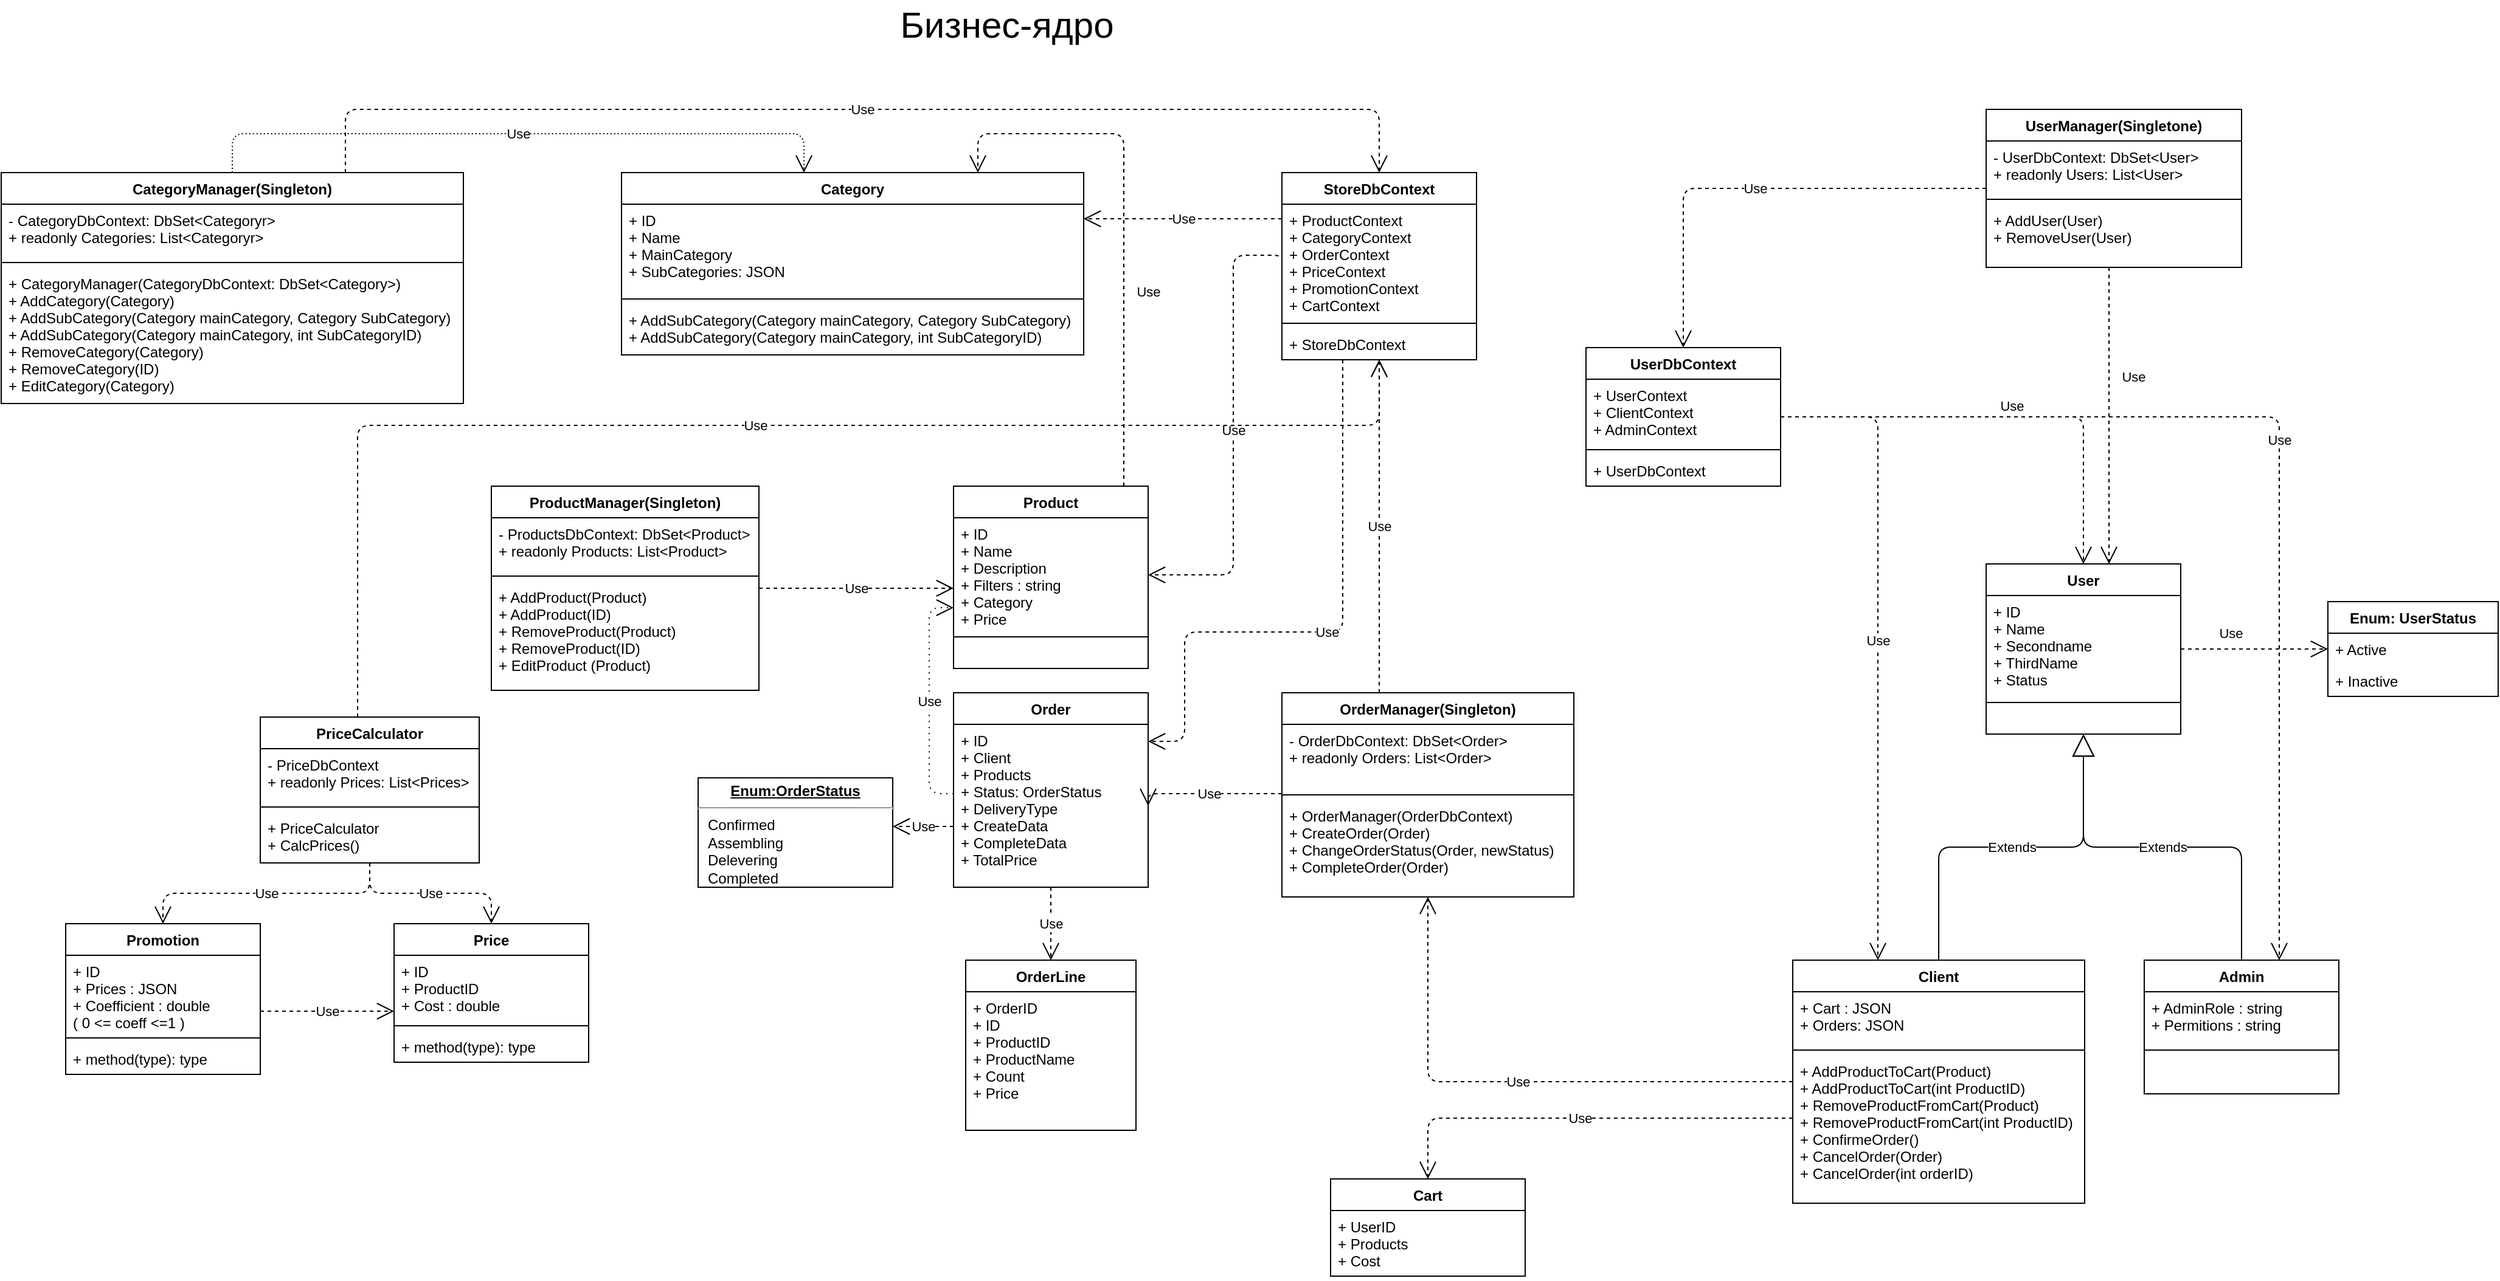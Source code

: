 <mxfile version="14.1.1" type="github">
  <diagram id="ccfgcRXVULgk-GNFtkvl" name="Page-1">
    <mxGraphModel dx="2208" dy="795" grid="1" gridSize="10" guides="1" tooltips="1" connect="1" arrows="1" fold="1" page="1" pageScale="1" pageWidth="827" pageHeight="1169" math="0" shadow="0">
      <root>
        <mxCell id="0" />
        <mxCell id="1" parent="0" />
        <mxCell id="kHuiuL-wWrQqQt3O9cBC-5" value="Enum: UserStatus" style="swimlane;fontStyle=1;childLayout=stackLayout;horizontal=1;startSize=26;fillColor=none;horizontalStack=0;resizeParent=1;resizeParentMax=0;resizeLast=0;collapsible=1;marginBottom=0;" parent="1" vertex="1">
          <mxGeometry x="1500" y="535" width="140" height="78" as="geometry" />
        </mxCell>
        <mxCell id="kHuiuL-wWrQqQt3O9cBC-6" value="+ Active" style="text;strokeColor=none;fillColor=none;align=left;verticalAlign=top;spacingLeft=4;spacingRight=4;overflow=hidden;rotatable=0;points=[[0,0.5],[1,0.5]];portConstraint=eastwest;" parent="kHuiuL-wWrQqQt3O9cBC-5" vertex="1">
          <mxGeometry y="26" width="140" height="26" as="geometry" />
        </mxCell>
        <mxCell id="kHuiuL-wWrQqQt3O9cBC-7" value="+ Inactive" style="text;strokeColor=none;fillColor=none;align=left;verticalAlign=top;spacingLeft=4;spacingRight=4;overflow=hidden;rotatable=0;points=[[0,0.5],[1,0.5]];portConstraint=eastwest;" parent="kHuiuL-wWrQqQt3O9cBC-5" vertex="1">
          <mxGeometry y="52" width="140" height="26" as="geometry" />
        </mxCell>
        <mxCell id="t8-AK38QEtl_F5lhsWh6-1" value="Product" style="swimlane;fontStyle=1;align=center;verticalAlign=top;childLayout=stackLayout;horizontal=1;startSize=26;horizontalStack=0;resizeParent=1;resizeParentMax=0;resizeLast=0;collapsible=1;marginBottom=0;" parent="1" vertex="1">
          <mxGeometry x="370" y="440" width="160" height="150" as="geometry" />
        </mxCell>
        <mxCell id="t8-AK38QEtl_F5lhsWh6-2" value="+ ID&#xa;+ Name&#xa;+ Description&#xa;+ Filters : string&#xa;+ Category&#xa;+ Price" style="text;strokeColor=none;fillColor=none;align=left;verticalAlign=top;spacingLeft=4;spacingRight=4;overflow=hidden;rotatable=0;points=[[0,0.5],[1,0.5]];portConstraint=eastwest;" parent="t8-AK38QEtl_F5lhsWh6-1" vertex="1">
          <mxGeometry y="26" width="160" height="94" as="geometry" />
        </mxCell>
        <mxCell id="t8-AK38QEtl_F5lhsWh6-3" value="" style="line;strokeWidth=1;fillColor=none;align=left;verticalAlign=middle;spacingTop=-1;spacingLeft=3;spacingRight=3;rotatable=0;labelPosition=right;points=[];portConstraint=eastwest;" parent="t8-AK38QEtl_F5lhsWh6-1" vertex="1">
          <mxGeometry y="120" width="160" height="8" as="geometry" />
        </mxCell>
        <mxCell id="t8-AK38QEtl_F5lhsWh6-4" value=" " style="text;strokeColor=none;fillColor=none;align=left;verticalAlign=top;spacingLeft=4;spacingRight=4;overflow=hidden;rotatable=0;points=[[0,0.5],[1,0.5]];portConstraint=eastwest;" parent="t8-AK38QEtl_F5lhsWh6-1" vertex="1">
          <mxGeometry y="128" width="160" height="22" as="geometry" />
        </mxCell>
        <mxCell id="xCEp696OU6FZXGWBjgtu-13" value="Category" style="swimlane;fontStyle=1;align=center;verticalAlign=top;childLayout=stackLayout;horizontal=1;startSize=26;horizontalStack=0;resizeParent=1;resizeParentMax=0;resizeLast=0;collapsible=1;marginBottom=0;" parent="1" vertex="1">
          <mxGeometry x="97" y="182" width="380" height="150" as="geometry" />
        </mxCell>
        <mxCell id="xCEp696OU6FZXGWBjgtu-14" value="+ ID&#xa;+ Name&#xa;+ MainCategory&#xa;+ SubCategories: JSON" style="text;strokeColor=none;fillColor=none;align=left;verticalAlign=top;spacingLeft=4;spacingRight=4;overflow=hidden;rotatable=0;points=[[0,0.5],[1,0.5]];portConstraint=eastwest;" parent="xCEp696OU6FZXGWBjgtu-13" vertex="1">
          <mxGeometry y="26" width="380" height="74" as="geometry" />
        </mxCell>
        <mxCell id="xCEp696OU6FZXGWBjgtu-15" value="" style="line;strokeWidth=1;fillColor=none;align=left;verticalAlign=middle;spacingTop=-1;spacingLeft=3;spacingRight=3;rotatable=0;labelPosition=right;points=[];portConstraint=eastwest;" parent="xCEp696OU6FZXGWBjgtu-13" vertex="1">
          <mxGeometry y="100" width="380" height="8" as="geometry" />
        </mxCell>
        <mxCell id="xCEp696OU6FZXGWBjgtu-16" value="+ AddSubCategory(Category mainCategory, Category SubCategory)&#xa;+ AddSubCategory(Category mainCategory, int SubCategoryID)" style="text;strokeColor=none;fillColor=none;align=left;verticalAlign=top;spacingLeft=4;spacingRight=4;overflow=hidden;rotatable=0;points=[[0,0.5],[1,0.5]];portConstraint=eastwest;" parent="xCEp696OU6FZXGWBjgtu-13" vertex="1">
          <mxGeometry y="108" width="380" height="42" as="geometry" />
        </mxCell>
        <mxCell id="Ko4EwIO6dEaTH60689tN-1" value="StoreDbContext" style="swimlane;fontStyle=1;align=center;verticalAlign=top;childLayout=stackLayout;horizontal=1;startSize=26;horizontalStack=0;resizeParent=1;resizeParentMax=0;resizeLast=0;collapsible=1;marginBottom=0;" parent="1" vertex="1">
          <mxGeometry x="640" y="182" width="160" height="154" as="geometry" />
        </mxCell>
        <mxCell id="Ko4EwIO6dEaTH60689tN-2" value="+ ProductContext&#xa;+ CategoryContext&#xa;+ OrderContext&#xa;+ PriceContext&#xa;+ PromotionContext&#xa;+ CartContext" style="text;strokeColor=none;fillColor=none;align=left;verticalAlign=top;spacingLeft=4;spacingRight=4;overflow=hidden;rotatable=0;points=[[0,0.5],[1,0.5]];portConstraint=eastwest;" parent="Ko4EwIO6dEaTH60689tN-1" vertex="1">
          <mxGeometry y="26" width="160" height="94" as="geometry" />
        </mxCell>
        <mxCell id="Ko4EwIO6dEaTH60689tN-3" value="" style="line;strokeWidth=1;fillColor=none;align=left;verticalAlign=middle;spacingTop=-1;spacingLeft=3;spacingRight=3;rotatable=0;labelPosition=right;points=[];portConstraint=eastwest;" parent="Ko4EwIO6dEaTH60689tN-1" vertex="1">
          <mxGeometry y="120" width="160" height="8" as="geometry" />
        </mxCell>
        <mxCell id="Ko4EwIO6dEaTH60689tN-4" value="+ StoreDbContext" style="text;strokeColor=none;fillColor=none;align=left;verticalAlign=top;spacingLeft=4;spacingRight=4;overflow=hidden;rotatable=0;points=[[0,0.5],[1,0.5]];portConstraint=eastwest;" parent="Ko4EwIO6dEaTH60689tN-1" vertex="1">
          <mxGeometry y="128" width="160" height="26" as="geometry" />
        </mxCell>
        <mxCell id="Ko4EwIO6dEaTH60689tN-9" value="User" style="swimlane;fontStyle=1;align=center;verticalAlign=top;childLayout=stackLayout;horizontal=1;startSize=26;horizontalStack=0;resizeParent=1;resizeParentMax=0;resizeLast=0;collapsible=1;marginBottom=0;" parent="1" vertex="1">
          <mxGeometry x="1219" y="504" width="160" height="140" as="geometry" />
        </mxCell>
        <mxCell id="Ko4EwIO6dEaTH60689tN-10" value="+ ID&#xa;+ Name&#xa;+ Secondname&#xa;+ ThirdName&#xa;+ Status" style="text;strokeColor=none;fillColor=none;align=left;verticalAlign=top;spacingLeft=4;spacingRight=4;overflow=hidden;rotatable=0;points=[[0,0.5],[1,0.5]];portConstraint=eastwest;" parent="Ko4EwIO6dEaTH60689tN-9" vertex="1">
          <mxGeometry y="26" width="160" height="84" as="geometry" />
        </mxCell>
        <mxCell id="Ko4EwIO6dEaTH60689tN-11" value="" style="line;strokeWidth=1;fillColor=none;align=left;verticalAlign=middle;spacingTop=-1;spacingLeft=3;spacingRight=3;rotatable=0;labelPosition=right;points=[];portConstraint=eastwest;" parent="Ko4EwIO6dEaTH60689tN-9" vertex="1">
          <mxGeometry y="110" width="160" height="8" as="geometry" />
        </mxCell>
        <mxCell id="Ko4EwIO6dEaTH60689tN-12" value=" " style="text;strokeColor=none;fillColor=none;align=left;verticalAlign=top;spacingLeft=4;spacingRight=4;overflow=hidden;rotatable=0;points=[[0,0.5],[1,0.5]];portConstraint=eastwest;" parent="Ko4EwIO6dEaTH60689tN-9" vertex="1">
          <mxGeometry y="118" width="160" height="22" as="geometry" />
        </mxCell>
        <mxCell id="Ko4EwIO6dEaTH60689tN-13" value="Client" style="swimlane;fontStyle=1;align=center;verticalAlign=top;childLayout=stackLayout;horizontal=1;startSize=26;horizontalStack=0;resizeParent=1;resizeParentMax=0;resizeLast=0;collapsible=1;marginBottom=0;" parent="1" vertex="1">
          <mxGeometry x="1060" y="830" width="240" height="200" as="geometry" />
        </mxCell>
        <mxCell id="Ko4EwIO6dEaTH60689tN-14" value="+ Cart : JSON&#xa;+ Orders: JSON" style="text;strokeColor=none;fillColor=none;align=left;verticalAlign=top;spacingLeft=4;spacingRight=4;overflow=hidden;rotatable=0;points=[[0,0.5],[1,0.5]];portConstraint=eastwest;" parent="Ko4EwIO6dEaTH60689tN-13" vertex="1">
          <mxGeometry y="26" width="240" height="44" as="geometry" />
        </mxCell>
        <mxCell id="Ko4EwIO6dEaTH60689tN-15" value="" style="line;strokeWidth=1;fillColor=none;align=left;verticalAlign=middle;spacingTop=-1;spacingLeft=3;spacingRight=3;rotatable=0;labelPosition=right;points=[];portConstraint=eastwest;" parent="Ko4EwIO6dEaTH60689tN-13" vertex="1">
          <mxGeometry y="70" width="240" height="8" as="geometry" />
        </mxCell>
        <mxCell id="Ko4EwIO6dEaTH60689tN-16" value="+ AddProductToCart(Product)&#xa;+ AddProductToCart(int ProductID)&#xa;+ RemoveProductFromCart(Product)&#xa;+ RemoveProductFromCart(int ProductID)&#xa;+ ConfirmeOrder()&#xa;+ CancelOrder(Order)&#xa;+ CancelOrder(int orderID)" style="text;strokeColor=none;fillColor=none;align=left;verticalAlign=top;spacingLeft=4;spacingRight=4;overflow=hidden;rotatable=0;points=[[0,0.5],[1,0.5]];portConstraint=eastwest;" parent="Ko4EwIO6dEaTH60689tN-13" vertex="1">
          <mxGeometry y="78" width="240" height="122" as="geometry" />
        </mxCell>
        <mxCell id="Ko4EwIO6dEaTH60689tN-17" value="Admin" style="swimlane;fontStyle=1;align=center;verticalAlign=top;childLayout=stackLayout;horizontal=1;startSize=26;horizontalStack=0;resizeParent=1;resizeParentMax=0;resizeLast=0;collapsible=1;marginBottom=0;" parent="1" vertex="1">
          <mxGeometry x="1349" y="830" width="160" height="110" as="geometry" />
        </mxCell>
        <mxCell id="Ko4EwIO6dEaTH60689tN-18" value="+ AdminRole : string&#xa;+ Permitions : string" style="text;strokeColor=none;fillColor=none;align=left;verticalAlign=top;spacingLeft=4;spacingRight=4;overflow=hidden;rotatable=0;points=[[0,0.5],[1,0.5]];portConstraint=eastwest;" parent="Ko4EwIO6dEaTH60689tN-17" vertex="1">
          <mxGeometry y="26" width="160" height="44" as="geometry" />
        </mxCell>
        <mxCell id="Ko4EwIO6dEaTH60689tN-19" value="" style="line;strokeWidth=1;fillColor=none;align=left;verticalAlign=middle;spacingTop=-1;spacingLeft=3;spacingRight=3;rotatable=0;labelPosition=right;points=[];portConstraint=eastwest;" parent="Ko4EwIO6dEaTH60689tN-17" vertex="1">
          <mxGeometry y="70" width="160" height="8" as="geometry" />
        </mxCell>
        <mxCell id="Ko4EwIO6dEaTH60689tN-20" value=" " style="text;strokeColor=none;fillColor=none;align=left;verticalAlign=top;spacingLeft=4;spacingRight=4;overflow=hidden;rotatable=0;points=[[0,0.5],[1,0.5]];portConstraint=eastwest;" parent="Ko4EwIO6dEaTH60689tN-17" vertex="1">
          <mxGeometry y="78" width="160" height="32" as="geometry" />
        </mxCell>
        <mxCell id="Ko4EwIO6dEaTH60689tN-21" value="Extends" style="endArrow=block;endSize=16;endFill=0;html=1;edgeStyle=orthogonalEdgeStyle;" parent="1" source="Ko4EwIO6dEaTH60689tN-13" target="Ko4EwIO6dEaTH60689tN-9" edge="1">
          <mxGeometry width="160" relative="1" as="geometry">
            <mxPoint x="819" y="797" as="sourcePoint" />
            <mxPoint x="1299" y="687" as="targetPoint" />
          </mxGeometry>
        </mxCell>
        <mxCell id="Ko4EwIO6dEaTH60689tN-22" value="Extends" style="endArrow=block;endSize=16;endFill=0;html=1;edgeStyle=orthogonalEdgeStyle;" parent="1" source="Ko4EwIO6dEaTH60689tN-17" target="Ko4EwIO6dEaTH60689tN-9" edge="1">
          <mxGeometry width="160" relative="1" as="geometry">
            <mxPoint x="1339" y="687" as="sourcePoint" />
            <mxPoint x="1499" y="687" as="targetPoint" />
          </mxGeometry>
        </mxCell>
        <mxCell id="Ko4EwIO6dEaTH60689tN-31" value="Order" style="swimlane;fontStyle=1;align=center;verticalAlign=top;childLayout=stackLayout;horizontal=1;startSize=26;horizontalStack=0;resizeParent=1;resizeParentMax=0;resizeLast=0;collapsible=1;marginBottom=0;" parent="1" vertex="1">
          <mxGeometry x="370" y="610" width="160" height="160" as="geometry" />
        </mxCell>
        <mxCell id="Ko4EwIO6dEaTH60689tN-32" value="+ ID&#xa;+ Client&#xa;+ Products&#xa;+ Status: OrderStatus&#xa;+ DeliveryType&#xa;+ CreateData&#xa;+ CompleteData&#xa;+ TotalPrice" style="text;strokeColor=none;fillColor=none;align=left;verticalAlign=top;spacingLeft=4;spacingRight=4;overflow=hidden;rotatable=0;points=[[0,0.5],[1,0.5]];portConstraint=eastwest;" parent="Ko4EwIO6dEaTH60689tN-31" vertex="1">
          <mxGeometry y="26" width="160" height="134" as="geometry" />
        </mxCell>
        <mxCell id="5tQaKlca7w6gPAvnw7rY-1" value="&lt;p style=&quot;margin: 0px ; margin-top: 4px ; text-align: center ; text-decoration: underline&quot;&gt;&lt;b&gt;Enum:OrderStatus&lt;/b&gt;&lt;/p&gt;&lt;hr&gt;&lt;p style=&quot;margin: 0px ; margin-left: 8px&quot;&gt;Confirmed&lt;br&gt;Assembling&lt;/p&gt;&lt;p style=&quot;margin: 0px ; margin-left: 8px&quot;&gt;Delevering&lt;/p&gt;&lt;p style=&quot;margin: 0px ; margin-left: 8px&quot;&gt;Completed&lt;/p&gt;" style="verticalAlign=top;align=left;overflow=fill;fontSize=12;fontFamily=Helvetica;html=1;" parent="1" vertex="1">
          <mxGeometry x="160" y="680" width="160" height="90" as="geometry" />
        </mxCell>
        <mxCell id="5tQaKlca7w6gPAvnw7rY-4" value="OrderManager(Singleton)" style="swimlane;fontStyle=1;align=center;verticalAlign=top;childLayout=stackLayout;horizontal=1;startSize=26;horizontalStack=0;resizeParent=1;resizeParentMax=0;resizeLast=0;collapsible=1;marginBottom=0;" parent="1" vertex="1">
          <mxGeometry x="640" y="610" width="240" height="168" as="geometry" />
        </mxCell>
        <mxCell id="5tQaKlca7w6gPAvnw7rY-5" value="- OrderDbContext: DbSet&lt;Order&gt;&#xa;+ readonly Orders: List&lt;Order&gt;" style="text;strokeColor=none;fillColor=none;align=left;verticalAlign=top;spacingLeft=4;spacingRight=4;overflow=hidden;rotatable=0;points=[[0,0.5],[1,0.5]];portConstraint=eastwest;" parent="5tQaKlca7w6gPAvnw7rY-4" vertex="1">
          <mxGeometry y="26" width="240" height="54" as="geometry" />
        </mxCell>
        <mxCell id="5tQaKlca7w6gPAvnw7rY-6" value="" style="line;strokeWidth=1;fillColor=none;align=left;verticalAlign=middle;spacingTop=-1;spacingLeft=3;spacingRight=3;rotatable=0;labelPosition=right;points=[];portConstraint=eastwest;" parent="5tQaKlca7w6gPAvnw7rY-4" vertex="1">
          <mxGeometry y="80" width="240" height="8" as="geometry" />
        </mxCell>
        <mxCell id="5tQaKlca7w6gPAvnw7rY-7" value="+ OrderManager(OrderDbContext)&#xa;+ CreateOrder(Order)&#xa;+ ChangeOrderStatus(Order, newStatus)&#xa;+ CompleteOrder(Order)" style="text;strokeColor=none;fillColor=none;align=left;verticalAlign=top;spacingLeft=4;spacingRight=4;overflow=hidden;rotatable=0;points=[[0,0.5],[1,0.5]];portConstraint=eastwest;" parent="5tQaKlca7w6gPAvnw7rY-4" vertex="1">
          <mxGeometry y="88" width="240" height="80" as="geometry" />
        </mxCell>
        <mxCell id="5tQaKlca7w6gPAvnw7rY-8" value="Use" style="endArrow=open;endSize=12;dashed=1;html=1;edgeStyle=orthogonalEdgeStyle;" parent="1" source="Ko4EwIO6dEaTH60689tN-31" target="5tQaKlca7w6gPAvnw7rY-1" edge="1">
          <mxGeometry width="160" relative="1" as="geometry">
            <mxPoint x="220" y="830" as="sourcePoint" />
            <mxPoint x="380" y="830" as="targetPoint" />
            <Array as="points">
              <mxPoint x="360" y="720" />
              <mxPoint x="360" y="720" />
            </Array>
          </mxGeometry>
        </mxCell>
        <mxCell id="5tQaKlca7w6gPAvnw7rY-9" value="Use" style="endArrow=open;endSize=12;dashed=1;html=1;exitX=0;exitY=0.5;exitDx=0;exitDy=0;edgeStyle=orthogonalEdgeStyle;" parent="1" source="Ko4EwIO6dEaTH60689tN-2" target="t8-AK38QEtl_F5lhsWh6-1" edge="1">
          <mxGeometry width="160" relative="1" as="geometry">
            <mxPoint x="800" y="430" as="sourcePoint" />
            <mxPoint x="640" y="430" as="targetPoint" />
            <Array as="points">
              <mxPoint x="640" y="250" />
              <mxPoint x="600" y="250" />
              <mxPoint x="600" y="513" />
            </Array>
          </mxGeometry>
        </mxCell>
        <mxCell id="5tQaKlca7w6gPAvnw7rY-10" value="Use" style="endArrow=open;endSize=12;dashed=1;html=1;edgeStyle=orthogonalEdgeStyle;" parent="1" source="Ko4EwIO6dEaTH60689tN-1" target="xCEp696OU6FZXGWBjgtu-13" edge="1">
          <mxGeometry width="160" relative="1" as="geometry">
            <mxPoint x="700" y="230" as="sourcePoint" />
            <mxPoint x="540" y="230" as="targetPoint" />
            <Array as="points">
              <mxPoint x="600" y="220" />
              <mxPoint x="600" y="220" />
            </Array>
          </mxGeometry>
        </mxCell>
        <mxCell id="5tQaKlca7w6gPAvnw7rY-12" value="Use" style="endArrow=open;endSize=12;dashed=1;html=1;entryX=1;entryY=0.5;entryDx=0;entryDy=0;edgeStyle=orthogonalEdgeStyle;" parent="1" source="5tQaKlca7w6gPAvnw7rY-4" target="Ko4EwIO6dEaTH60689tN-32" edge="1">
          <mxGeometry width="160" relative="1" as="geometry">
            <mxPoint x="500" y="820" as="sourcePoint" />
            <mxPoint x="660" y="820" as="targetPoint" />
            <Array as="points">
              <mxPoint x="610" y="693" />
              <mxPoint x="610" y="693" />
            </Array>
          </mxGeometry>
        </mxCell>
        <mxCell id="5tQaKlca7w6gPAvnw7rY-13" value="Use" style="endArrow=open;endSize=12;dashed=1;html=1;edgeStyle=orthogonalEdgeStyle;dashPattern=1 4;" parent="1" source="Ko4EwIO6dEaTH60689tN-31" target="t8-AK38QEtl_F5lhsWh6-1" edge="1">
          <mxGeometry width="160" relative="1" as="geometry">
            <mxPoint x="190" y="560" as="sourcePoint" />
            <mxPoint x="350" y="560" as="targetPoint" />
            <Array as="points">
              <mxPoint x="350" y="693" />
              <mxPoint x="350" y="540" />
            </Array>
          </mxGeometry>
        </mxCell>
        <mxCell id="5tQaKlca7w6gPAvnw7rY-14" value="Use" style="endArrow=open;endSize=12;dashed=1;html=1;edgeStyle=orthogonalEdgeStyle;" parent="1" source="t8-AK38QEtl_F5lhsWh6-1" target="xCEp696OU6FZXGWBjgtu-13" edge="1">
          <mxGeometry x="-0.276" y="-20" width="160" relative="1" as="geometry">
            <mxPoint x="200" y="280" as="sourcePoint" />
            <mxPoint x="360" y="280" as="targetPoint" />
            <Array as="points">
              <mxPoint x="510" y="150" />
              <mxPoint x="390" y="150" />
            </Array>
            <mxPoint as="offset" />
          </mxGeometry>
        </mxCell>
        <mxCell id="5tQaKlca7w6gPAvnw7rY-19" value="CategoryManager(Singleton)" style="swimlane;fontStyle=1;align=center;verticalAlign=top;childLayout=stackLayout;horizontal=1;startSize=26;horizontalStack=0;resizeParent=1;resizeParentMax=0;resizeLast=0;collapsible=1;marginBottom=0;" parent="1" vertex="1">
          <mxGeometry x="-413" y="182" width="380" height="190" as="geometry" />
        </mxCell>
        <mxCell id="5tQaKlca7w6gPAvnw7rY-20" value="- CategoryDbContext: DbSet&lt;Categoryr&gt;&#xa;+ readonly Categories: List&lt;Categoryr&gt;" style="text;strokeColor=none;fillColor=none;align=left;verticalAlign=top;spacingLeft=4;spacingRight=4;overflow=hidden;rotatable=0;points=[[0,0.5],[1,0.5]];portConstraint=eastwest;" parent="5tQaKlca7w6gPAvnw7rY-19" vertex="1">
          <mxGeometry y="26" width="380" height="44" as="geometry" />
        </mxCell>
        <mxCell id="5tQaKlca7w6gPAvnw7rY-21" value="" style="line;strokeWidth=1;fillColor=none;align=left;verticalAlign=middle;spacingTop=-1;spacingLeft=3;spacingRight=3;rotatable=0;labelPosition=right;points=[];portConstraint=eastwest;" parent="5tQaKlca7w6gPAvnw7rY-19" vertex="1">
          <mxGeometry y="70" width="380" height="8" as="geometry" />
        </mxCell>
        <mxCell id="5tQaKlca7w6gPAvnw7rY-22" value="+ CategoryManager(CategoryDbContext: DbSet&lt;Category&gt;)&#xa;+ AddCategory(Category)&#xa;+ AddSubCategory(Category mainCategory, Category SubCategory)&#xa;+ AddSubCategory(Category mainCategory, int SubCategoryID)&#xa;+ RemoveCategory(Category)&#xa;+ RemoveCategory(ID)&#xa;+ EditCategory(Category)" style="text;strokeColor=none;fillColor=none;align=left;verticalAlign=top;spacingLeft=4;spacingRight=4;overflow=hidden;rotatable=0;points=[[0,0.5],[1,0.5]];portConstraint=eastwest;" parent="5tQaKlca7w6gPAvnw7rY-19" vertex="1">
          <mxGeometry y="78" width="380" height="112" as="geometry" />
        </mxCell>
        <mxCell id="5tQaKlca7w6gPAvnw7rY-23" value="Use" style="endArrow=open;endSize=12;dashed=1;html=1;edgeStyle=orthogonalEdgeStyle;dashPattern=1 2;" parent="1" source="5tQaKlca7w6gPAvnw7rY-19" target="xCEp696OU6FZXGWBjgtu-13" edge="1">
          <mxGeometry width="160" relative="1" as="geometry">
            <mxPoint x="-63" y="390" as="sourcePoint" />
            <mxPoint x="97" y="390" as="targetPoint" />
            <Array as="points">
              <mxPoint x="-223" y="150" />
              <mxPoint x="247" y="150" />
            </Array>
          </mxGeometry>
        </mxCell>
        <mxCell id="di18Ko3ceT_mm56ivmTr-1" value="Use" style="endArrow=open;endSize=12;dashed=1;html=1;edgeStyle=orthogonalEdgeStyle;" parent="1" source="5tQaKlca7w6gPAvnw7rY-19" target="Ko4EwIO6dEaTH60689tN-1" edge="1">
          <mxGeometry width="160" relative="1" as="geometry">
            <mxPoint x="70" y="150" as="sourcePoint" />
            <mxPoint x="230" y="150" as="targetPoint" />
            <Array as="points">
              <mxPoint x="-130" y="130" />
              <mxPoint x="720" y="130" />
            </Array>
          </mxGeometry>
        </mxCell>
        <mxCell id="di18Ko3ceT_mm56ivmTr-2" value="Use" style="endArrow=open;endSize=12;dashed=1;html=1;edgeStyle=orthogonalEdgeStyle;" parent="1" source="5tQaKlca7w6gPAvnw7rY-4" target="Ko4EwIO6dEaTH60689tN-1" edge="1">
          <mxGeometry width="160" relative="1" as="geometry">
            <mxPoint x="700" y="450" as="sourcePoint" />
            <mxPoint x="860" y="450" as="targetPoint" />
            <Array as="points">
              <mxPoint x="720" y="460" />
              <mxPoint x="720" y="460" />
            </Array>
          </mxGeometry>
        </mxCell>
        <mxCell id="di18Ko3ceT_mm56ivmTr-4" value="UserDbContext" style="swimlane;fontStyle=1;align=center;verticalAlign=top;childLayout=stackLayout;horizontal=1;startSize=26;horizontalStack=0;resizeParent=1;resizeParentMax=0;resizeLast=0;collapsible=1;marginBottom=0;" parent="1" vertex="1">
          <mxGeometry x="890" y="326" width="160" height="114" as="geometry" />
        </mxCell>
        <mxCell id="di18Ko3ceT_mm56ivmTr-5" value="+ UserContext&#xa;+ ClientContext&#xa;+ AdminContext" style="text;strokeColor=none;fillColor=none;align=left;verticalAlign=top;spacingLeft=4;spacingRight=4;overflow=hidden;rotatable=0;points=[[0,0.5],[1,0.5]];portConstraint=eastwest;" parent="di18Ko3ceT_mm56ivmTr-4" vertex="1">
          <mxGeometry y="26" width="160" height="54" as="geometry" />
        </mxCell>
        <mxCell id="di18Ko3ceT_mm56ivmTr-6" value="" style="line;strokeWidth=1;fillColor=none;align=left;verticalAlign=middle;spacingTop=-1;spacingLeft=3;spacingRight=3;rotatable=0;labelPosition=right;points=[];portConstraint=eastwest;" parent="di18Ko3ceT_mm56ivmTr-4" vertex="1">
          <mxGeometry y="80" width="160" height="8" as="geometry" />
        </mxCell>
        <mxCell id="di18Ko3ceT_mm56ivmTr-7" value="+ UserDbContext" style="text;strokeColor=none;fillColor=none;align=left;verticalAlign=top;spacingLeft=4;spacingRight=4;overflow=hidden;rotatable=0;points=[[0,0.5],[1,0.5]];portConstraint=eastwest;" parent="di18Ko3ceT_mm56ivmTr-4" vertex="1">
          <mxGeometry y="88" width="160" height="26" as="geometry" />
        </mxCell>
        <mxCell id="di18Ko3ceT_mm56ivmTr-8" value="Use" style="endArrow=open;endSize=12;dashed=1;html=1;edgeStyle=orthogonalEdgeStyle;" parent="1" source="di18Ko3ceT_mm56ivmTr-4" target="Ko4EwIO6dEaTH60689tN-9" edge="1">
          <mxGeometry x="0.027" y="9" width="160" relative="1" as="geometry">
            <mxPoint x="1140" y="364" as="sourcePoint" />
            <mxPoint x="1300" y="364" as="targetPoint" />
            <mxPoint as="offset" />
          </mxGeometry>
        </mxCell>
        <mxCell id="di18Ko3ceT_mm56ivmTr-9" value="Use" style="endArrow=open;endSize=12;dashed=1;html=1;edgeStyle=orthogonalEdgeStyle;" parent="1" source="di18Ko3ceT_mm56ivmTr-4" target="Ko4EwIO6dEaTH60689tN-13" edge="1">
          <mxGeometry width="160" relative="1" as="geometry">
            <mxPoint x="1090" y="314" as="sourcePoint" />
            <mxPoint x="1250" y="314" as="targetPoint" />
            <Array as="points">
              <mxPoint x="1130" y="383" />
            </Array>
          </mxGeometry>
        </mxCell>
        <mxCell id="di18Ko3ceT_mm56ivmTr-10" value="Use" style="endArrow=open;endSize=12;dashed=1;html=1;edgeStyle=orthogonalEdgeStyle;" parent="1" source="di18Ko3ceT_mm56ivmTr-4" target="Ko4EwIO6dEaTH60689tN-17" edge="1">
          <mxGeometry width="160" relative="1" as="geometry">
            <mxPoint x="1220" y="314" as="sourcePoint" />
            <mxPoint x="1380" y="314" as="targetPoint" />
            <Array as="points">
              <mxPoint x="1460" y="383" />
            </Array>
          </mxGeometry>
        </mxCell>
        <mxCell id="iYX8lyc7WyCDEi4z0gU_-3" value="Price" style="swimlane;fontStyle=1;align=center;verticalAlign=top;childLayout=stackLayout;horizontal=1;startSize=26;horizontalStack=0;resizeParent=1;resizeParentMax=0;resizeLast=0;collapsible=1;marginBottom=0;" parent="1" vertex="1">
          <mxGeometry x="-90" y="800" width="160" height="114" as="geometry" />
        </mxCell>
        <mxCell id="iYX8lyc7WyCDEi4z0gU_-4" value="+ ID&#xa;+ ProductID&#xa;+ Cost : double" style="text;strokeColor=none;fillColor=none;align=left;verticalAlign=top;spacingLeft=4;spacingRight=4;overflow=hidden;rotatable=0;points=[[0,0.5],[1,0.5]];portConstraint=eastwest;" parent="iYX8lyc7WyCDEi4z0gU_-3" vertex="1">
          <mxGeometry y="26" width="160" height="54" as="geometry" />
        </mxCell>
        <mxCell id="iYX8lyc7WyCDEi4z0gU_-5" value="" style="line;strokeWidth=1;fillColor=none;align=left;verticalAlign=middle;spacingTop=-1;spacingLeft=3;spacingRight=3;rotatable=0;labelPosition=right;points=[];portConstraint=eastwest;" parent="iYX8lyc7WyCDEi4z0gU_-3" vertex="1">
          <mxGeometry y="80" width="160" height="8" as="geometry" />
        </mxCell>
        <mxCell id="iYX8lyc7WyCDEi4z0gU_-6" value="+ method(type): type" style="text;strokeColor=none;fillColor=none;align=left;verticalAlign=top;spacingLeft=4;spacingRight=4;overflow=hidden;rotatable=0;points=[[0,0.5],[1,0.5]];portConstraint=eastwest;" parent="iYX8lyc7WyCDEi4z0gU_-3" vertex="1">
          <mxGeometry y="88" width="160" height="26" as="geometry" />
        </mxCell>
        <mxCell id="iYX8lyc7WyCDEi4z0gU_-7" value="Promotion" style="swimlane;fontStyle=1;align=center;verticalAlign=top;childLayout=stackLayout;horizontal=1;startSize=26;horizontalStack=0;resizeParent=1;resizeParentMax=0;resizeLast=0;collapsible=1;marginBottom=0;" parent="1" vertex="1">
          <mxGeometry x="-360" y="800" width="160" height="124" as="geometry" />
        </mxCell>
        <mxCell id="iYX8lyc7WyCDEi4z0gU_-8" value="+ ID&#xa;+ Prices : JSON&#xa;+ Coefficient : double &#xa;( 0 &lt;= coeff &lt;=1 )" style="text;strokeColor=none;fillColor=none;align=left;verticalAlign=top;spacingLeft=4;spacingRight=4;overflow=hidden;rotatable=0;points=[[0,0.5],[1,0.5]];portConstraint=eastwest;" parent="iYX8lyc7WyCDEi4z0gU_-7" vertex="1">
          <mxGeometry y="26" width="160" height="64" as="geometry" />
        </mxCell>
        <mxCell id="iYX8lyc7WyCDEi4z0gU_-9" value="" style="line;strokeWidth=1;fillColor=none;align=left;verticalAlign=middle;spacingTop=-1;spacingLeft=3;spacingRight=3;rotatable=0;labelPosition=right;points=[];portConstraint=eastwest;" parent="iYX8lyc7WyCDEi4z0gU_-7" vertex="1">
          <mxGeometry y="90" width="160" height="8" as="geometry" />
        </mxCell>
        <mxCell id="iYX8lyc7WyCDEi4z0gU_-10" value="+ method(type): type" style="text;strokeColor=none;fillColor=none;align=left;verticalAlign=top;spacingLeft=4;spacingRight=4;overflow=hidden;rotatable=0;points=[[0,0.5],[1,0.5]];portConstraint=eastwest;" parent="iYX8lyc7WyCDEi4z0gU_-7" vertex="1">
          <mxGeometry y="98" width="160" height="26" as="geometry" />
        </mxCell>
        <mxCell id="iYX8lyc7WyCDEi4z0gU_-11" value="Use" style="endArrow=open;endSize=12;dashed=1;html=1;edgeStyle=orthogonalEdgeStyle;" parent="1" source="iYX8lyc7WyCDEi4z0gU_-7" target="iYX8lyc7WyCDEi4z0gU_-3" edge="1">
          <mxGeometry width="160" relative="1" as="geometry">
            <mxPoint x="-150" y="950" as="sourcePoint" />
            <mxPoint x="-170" y="690" as="targetPoint" />
            <Array as="points">
              <mxPoint x="-170" y="872" />
              <mxPoint x="-170" y="872" />
            </Array>
          </mxGeometry>
        </mxCell>
        <mxCell id="iYX8lyc7WyCDEi4z0gU_-12" value="PriceCalculator" style="swimlane;fontStyle=1;align=center;verticalAlign=top;childLayout=stackLayout;horizontal=1;startSize=26;horizontalStack=0;resizeParent=1;resizeParentMax=0;resizeLast=0;collapsible=1;marginBottom=0;" parent="1" vertex="1">
          <mxGeometry x="-200" y="630" width="180" height="120" as="geometry" />
        </mxCell>
        <mxCell id="iYX8lyc7WyCDEi4z0gU_-13" value="- PriceDbContext&#xa;+ readonly Prices: List&lt;Prices&gt;" style="text;strokeColor=none;fillColor=none;align=left;verticalAlign=top;spacingLeft=4;spacingRight=4;overflow=hidden;rotatable=0;points=[[0,0.5],[1,0.5]];portConstraint=eastwest;" parent="iYX8lyc7WyCDEi4z0gU_-12" vertex="1">
          <mxGeometry y="26" width="180" height="44" as="geometry" />
        </mxCell>
        <mxCell id="iYX8lyc7WyCDEi4z0gU_-14" value="" style="line;strokeWidth=1;fillColor=none;align=left;verticalAlign=middle;spacingTop=-1;spacingLeft=3;spacingRight=3;rotatable=0;labelPosition=right;points=[];portConstraint=eastwest;" parent="iYX8lyc7WyCDEi4z0gU_-12" vertex="1">
          <mxGeometry y="70" width="180" height="8" as="geometry" />
        </mxCell>
        <mxCell id="iYX8lyc7WyCDEi4z0gU_-15" value="+ PriceCalculator&#xa;+ CalcPrices()" style="text;strokeColor=none;fillColor=none;align=left;verticalAlign=top;spacingLeft=4;spacingRight=4;overflow=hidden;rotatable=0;points=[[0,0.5],[1,0.5]];portConstraint=eastwest;" parent="iYX8lyc7WyCDEi4z0gU_-12" vertex="1">
          <mxGeometry y="78" width="180" height="42" as="geometry" />
        </mxCell>
        <mxCell id="iYX8lyc7WyCDEi4z0gU_-16" value="Use" style="endArrow=open;endSize=12;dashed=1;html=1;edgeStyle=orthogonalEdgeStyle;" parent="1" source="iYX8lyc7WyCDEi4z0gU_-12" target="iYX8lyc7WyCDEi4z0gU_-3" edge="1">
          <mxGeometry width="160" relative="1" as="geometry">
            <mxPoint y="1020" as="sourcePoint" />
            <mxPoint x="160" y="1020" as="targetPoint" />
          </mxGeometry>
        </mxCell>
        <mxCell id="iYX8lyc7WyCDEi4z0gU_-17" value="Use" style="endArrow=open;endSize=12;dashed=1;html=1;edgeStyle=orthogonalEdgeStyle;" parent="1" source="iYX8lyc7WyCDEi4z0gU_-12" target="iYX8lyc7WyCDEi4z0gU_-7" edge="1">
          <mxGeometry width="160" relative="1" as="geometry">
            <mxPoint x="-480" y="680" as="sourcePoint" />
            <mxPoint x="-320" y="680" as="targetPoint" />
          </mxGeometry>
        </mxCell>
        <mxCell id="iYX8lyc7WyCDEi4z0gU_-18" value="Use" style="endArrow=open;endSize=12;dashed=1;html=1;edgeStyle=orthogonalEdgeStyle;" parent="1" source="iYX8lyc7WyCDEi4z0gU_-12" target="Ko4EwIO6dEaTH60689tN-1" edge="1">
          <mxGeometry width="160" relative="1" as="geometry">
            <mxPoint x="-170" y="520" as="sourcePoint" />
            <mxPoint x="-10" y="520" as="targetPoint" />
            <Array as="points">
              <mxPoint x="-120" y="390" />
              <mxPoint x="720" y="390" />
            </Array>
          </mxGeometry>
        </mxCell>
        <mxCell id="iYX8lyc7WyCDEi4z0gU_-19" value="Use" style="endArrow=open;endSize=12;dashed=1;html=1;edgeStyle=orthogonalEdgeStyle;" parent="1" source="Ko4EwIO6dEaTH60689tN-1" target="Ko4EwIO6dEaTH60689tN-31" edge="1">
          <mxGeometry width="160" relative="1" as="geometry">
            <mxPoint x="230" y="900" as="sourcePoint" />
            <mxPoint x="390" y="900" as="targetPoint" />
            <Array as="points">
              <mxPoint x="690" y="560" />
              <mxPoint x="560" y="560" />
              <mxPoint x="560" y="650" />
            </Array>
          </mxGeometry>
        </mxCell>
        <mxCell id="pEVaxvZ-yXMbJUOCeP8V-1" value="ProductManager(Singleton)" style="swimlane;fontStyle=1;align=center;verticalAlign=top;childLayout=stackLayout;horizontal=1;startSize=26;horizontalStack=0;resizeParent=1;resizeParentMax=0;resizeLast=0;collapsible=1;marginBottom=0;" parent="1" vertex="1">
          <mxGeometry x="-10" y="440" width="220" height="168" as="geometry" />
        </mxCell>
        <mxCell id="pEVaxvZ-yXMbJUOCeP8V-2" value="- ProductsDbContext: DbSet&lt;Product&gt;&#xa;+ readonly Products: List&lt;Product&gt;" style="text;strokeColor=none;fillColor=none;align=left;verticalAlign=top;spacingLeft=4;spacingRight=4;overflow=hidden;rotatable=0;points=[[0,0.5],[1,0.5]];portConstraint=eastwest;" parent="pEVaxvZ-yXMbJUOCeP8V-1" vertex="1">
          <mxGeometry y="26" width="220" height="44" as="geometry" />
        </mxCell>
        <mxCell id="pEVaxvZ-yXMbJUOCeP8V-3" value="" style="line;strokeWidth=1;fillColor=none;align=left;verticalAlign=middle;spacingTop=-1;spacingLeft=3;spacingRight=3;rotatable=0;labelPosition=right;points=[];portConstraint=eastwest;" parent="pEVaxvZ-yXMbJUOCeP8V-1" vertex="1">
          <mxGeometry y="70" width="220" height="8" as="geometry" />
        </mxCell>
        <mxCell id="pEVaxvZ-yXMbJUOCeP8V-4" value="+ AddProduct(Product)&#xa;+ AddProduct(ID)&#xa;+ RemoveProduct(Product)&#xa;+ RemoveProduct(ID)&#xa;+ EditProduct (Product)" style="text;strokeColor=none;fillColor=none;align=left;verticalAlign=top;spacingLeft=4;spacingRight=4;overflow=hidden;rotatable=0;points=[[0,0.5],[1,0.5]];portConstraint=eastwest;" parent="pEVaxvZ-yXMbJUOCeP8V-1" vertex="1">
          <mxGeometry y="78" width="220" height="90" as="geometry" />
        </mxCell>
        <mxCell id="kHuiuL-wWrQqQt3O9cBC-1" value="UserManager(Singletone)" style="swimlane;fontStyle=1;align=center;verticalAlign=top;childLayout=stackLayout;horizontal=1;startSize=26;horizontalStack=0;resizeParent=1;resizeParentMax=0;resizeLast=0;collapsible=1;marginBottom=0;" parent="1" vertex="1">
          <mxGeometry x="1219" y="130" width="210" height="130" as="geometry" />
        </mxCell>
        <mxCell id="kHuiuL-wWrQqQt3O9cBC-2" value="- UserDbContext: DbSet&lt;User&gt;&#xa;+ readonly Users: List&lt;User&gt;" style="text;strokeColor=none;fillColor=none;align=left;verticalAlign=top;spacingLeft=4;spacingRight=4;overflow=hidden;rotatable=0;points=[[0,0.5],[1,0.5]];portConstraint=eastwest;" parent="kHuiuL-wWrQqQt3O9cBC-1" vertex="1">
          <mxGeometry y="26" width="210" height="44" as="geometry" />
        </mxCell>
        <mxCell id="kHuiuL-wWrQqQt3O9cBC-3" value="" style="line;strokeWidth=1;fillColor=none;align=left;verticalAlign=middle;spacingTop=-1;spacingLeft=3;spacingRight=3;rotatable=0;labelPosition=right;points=[];portConstraint=eastwest;" parent="kHuiuL-wWrQqQt3O9cBC-1" vertex="1">
          <mxGeometry y="70" width="210" height="8" as="geometry" />
        </mxCell>
        <mxCell id="kHuiuL-wWrQqQt3O9cBC-4" value="+ AddUser(User)&#xa;+ RemoveUser(User)" style="text;strokeColor=none;fillColor=none;align=left;verticalAlign=top;spacingLeft=4;spacingRight=4;overflow=hidden;rotatable=0;points=[[0,0.5],[1,0.5]];portConstraint=eastwest;" parent="kHuiuL-wWrQqQt3O9cBC-1" vertex="1">
          <mxGeometry y="78" width="210" height="52" as="geometry" />
        </mxCell>
        <mxCell id="kHuiuL-wWrQqQt3O9cBC-9" value="Use" style="endArrow=open;endSize=12;dashed=1;html=1;edgeStyle=orthogonalEdgeStyle;" parent="1" source="Ko4EwIO6dEaTH60689tN-9" target="kHuiuL-wWrQqQt3O9cBC-5" edge="1">
          <mxGeometry x="-0.32" y="13" width="160" relative="1" as="geometry">
            <mxPoint x="1380" y="410" as="sourcePoint" />
            <mxPoint x="1540" y="410" as="targetPoint" />
            <mxPoint as="offset" />
          </mxGeometry>
        </mxCell>
        <mxCell id="kHuiuL-wWrQqQt3O9cBC-10" value="Use" style="endArrow=open;endSize=12;dashed=1;html=1;edgeStyle=orthogonalEdgeStyle;" parent="1" source="pEVaxvZ-yXMbJUOCeP8V-1" target="t8-AK38QEtl_F5lhsWh6-1" edge="1">
          <mxGeometry width="160" relative="1" as="geometry">
            <mxPoint x="240" y="510" as="sourcePoint" />
            <mxPoint x="400" y="510" as="targetPoint" />
            <Array as="points">
              <mxPoint x="330" y="524" />
              <mxPoint x="330" y="524" />
            </Array>
          </mxGeometry>
        </mxCell>
        <mxCell id="JqLz-VsYd0m_H78Q_k7C-1" value="Use" style="endArrow=open;endSize=12;dashed=1;html=1;edgeStyle=orthogonalEdgeStyle;" parent="1" source="kHuiuL-wWrQqQt3O9cBC-1" target="Ko4EwIO6dEaTH60689tN-9" edge="1">
          <mxGeometry x="-0.262" y="20" width="160" relative="1" as="geometry">
            <mxPoint x="1470" y="300" as="sourcePoint" />
            <mxPoint x="1630" y="300" as="targetPoint" />
            <Array as="points">
              <mxPoint x="1320" y="440" />
              <mxPoint x="1320" y="440" />
            </Array>
            <mxPoint as="offset" />
          </mxGeometry>
        </mxCell>
        <mxCell id="JqLz-VsYd0m_H78Q_k7C-2" value="Use" style="endArrow=open;endSize=12;dashed=1;html=1;edgeStyle=orthogonalEdgeStyle;" parent="1" source="kHuiuL-wWrQqQt3O9cBC-1" target="di18Ko3ceT_mm56ivmTr-4" edge="1">
          <mxGeometry width="160" relative="1" as="geometry">
            <mxPoint x="950" y="210" as="sourcePoint" />
            <mxPoint x="1110" y="210" as="targetPoint" />
          </mxGeometry>
        </mxCell>
        <mxCell id="YRAUH3RPt6XvQ9nKQuUs-1" value="OrderLine" style="swimlane;fontStyle=1;align=center;verticalAlign=top;childLayout=stackLayout;horizontal=1;startSize=26;horizontalStack=0;resizeParent=1;resizeParentMax=0;resizeLast=0;collapsible=1;marginBottom=0;" parent="1" vertex="1">
          <mxGeometry x="380" y="830" width="140" height="140" as="geometry" />
        </mxCell>
        <mxCell id="YRAUH3RPt6XvQ9nKQuUs-2" value="+ OrderID&#xa;+ ID&#xa;+ ProductID&#xa;+ ProductName&#xa;+ Count&#xa;+ Price" style="text;strokeColor=none;fillColor=none;align=left;verticalAlign=top;spacingLeft=4;spacingRight=4;overflow=hidden;rotatable=0;points=[[0,0.5],[1,0.5]];portConstraint=eastwest;" parent="YRAUH3RPt6XvQ9nKQuUs-1" vertex="1">
          <mxGeometry y="26" width="140" height="114" as="geometry" />
        </mxCell>
        <mxCell id="ZKZWCDrDq7ciYbKfjH9D-15" value="Use" style="endArrow=open;endSize=12;dashed=1;html=1;edgeStyle=orthogonalEdgeStyle;" parent="1" source="Ko4EwIO6dEaTH60689tN-31" target="YRAUH3RPt6XvQ9nKQuUs-1" edge="1">
          <mxGeometry width="160" relative="1" as="geometry">
            <mxPoint x="110" y="1000" as="sourcePoint" />
            <mxPoint x="270" y="1000" as="targetPoint" />
          </mxGeometry>
        </mxCell>
        <mxCell id="Vh9oqJ6f2i4Njqzvr1Vk-1" value="Use" style="endArrow=open;endSize=12;dashed=1;html=1;edgeStyle=orthogonalEdgeStyle;" parent="1" source="Ko4EwIO6dEaTH60689tN-13" target="5tQaKlca7w6gPAvnw7rY-4" edge="1">
          <mxGeometry width="160" relative="1" as="geometry">
            <mxPoint x="790" y="940" as="sourcePoint" />
            <mxPoint x="950" y="940" as="targetPoint" />
          </mxGeometry>
        </mxCell>
        <mxCell id="Vh9oqJ6f2i4Njqzvr1Vk-2" value="Cart" style="swimlane;fontStyle=1;align=center;verticalAlign=top;childLayout=stackLayout;horizontal=1;startSize=26;horizontalStack=0;resizeParent=1;resizeParentMax=0;resizeLast=0;collapsible=1;marginBottom=0;" parent="1" vertex="1">
          <mxGeometry x="680" y="1010" width="160" height="80" as="geometry" />
        </mxCell>
        <mxCell id="Vh9oqJ6f2i4Njqzvr1Vk-3" value="+ UserID&#xa;+ Products&#xa;+ Cost" style="text;strokeColor=none;fillColor=none;align=left;verticalAlign=top;spacingLeft=4;spacingRight=4;overflow=hidden;rotatable=0;points=[[0,0.5],[1,0.5]];portConstraint=eastwest;" parent="Vh9oqJ6f2i4Njqzvr1Vk-2" vertex="1">
          <mxGeometry y="26" width="160" height="54" as="geometry" />
        </mxCell>
        <mxCell id="Vh9oqJ6f2i4Njqzvr1Vk-6" value="Use" style="endArrow=open;endSize=12;dashed=1;html=1;edgeStyle=orthogonalEdgeStyle;" parent="1" source="Ko4EwIO6dEaTH60689tN-13" target="Vh9oqJ6f2i4Njqzvr1Vk-2" edge="1">
          <mxGeometry width="160" relative="1" as="geometry">
            <mxPoint x="610" y="1000" as="sourcePoint" />
            <mxPoint x="770" y="1000" as="targetPoint" />
            <Array as="points">
              <mxPoint x="760" y="960" />
            </Array>
          </mxGeometry>
        </mxCell>
        <mxCell id="L8eHb1sv46eGWwmp7KBy-1" value="&lt;span style=&quot;font-size: 30px&quot;&gt;Бизнес-ядро&lt;/span&gt;" style="text;html=1;strokeColor=none;fillColor=none;align=center;verticalAlign=middle;whiteSpace=wrap;rounded=0;" parent="1" vertex="1">
          <mxGeometry x="296" y="40" width="236" height="40" as="geometry" />
        </mxCell>
      </root>
    </mxGraphModel>
  </diagram>
</mxfile>
